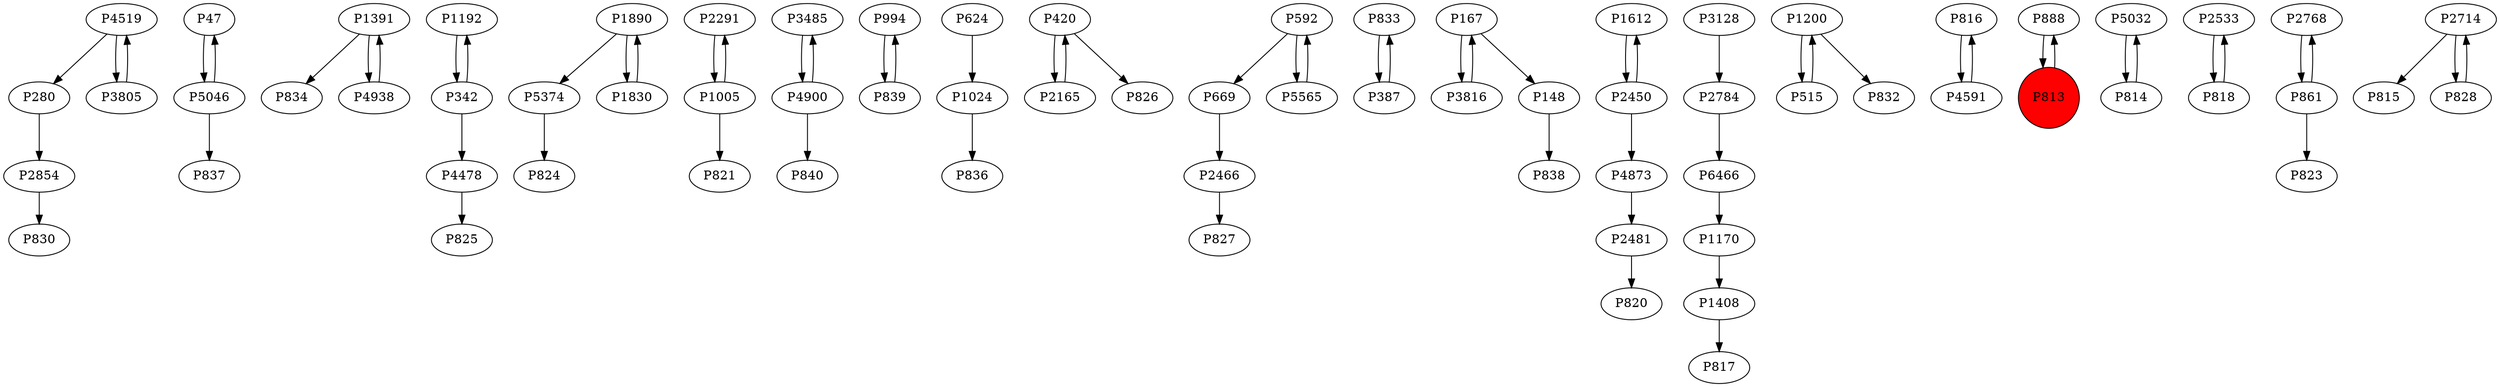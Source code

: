digraph {
	P280 -> P2854
	P47 -> P5046
	P1391 -> P834
	P1192 -> P342
	P4519 -> P280
	P5374 -> P824
	P2291 -> P1005
	P3485 -> P4900
	P994 -> P839
	P1024 -> P836
	P420 -> P2165
	P592 -> P669
	P833 -> P387
	P167 -> P3816
	P1612 -> P2450
	P1170 -> P1408
	P4478 -> P825
	P1200 -> P515
	P816 -> P4591
	P342 -> P1192
	P4900 -> P840
	P420 -> P826
	P2481 -> P820
	P1005 -> P2291
	P342 -> P4478
	P2450 -> P4873
	P888 -> P813
	P5565 -> P592
	P387 -> P833
	P4519 -> P3805
	P669 -> P2466
	P2165 -> P420
	P1005 -> P821
	P1890 -> P5374
	P592 -> P5565
	P1408 -> P817
	P1200 -> P832
	P515 -> P1200
	P1391 -> P4938
	P5032 -> P814
	P2854 -> P830
	P2784 -> P6466
	P6466 -> P1170
	P5046 -> P47
	P2450 -> P1612
	P2533 -> P818
	P1830 -> P1890
	P2768 -> P861
	P2714 -> P815
	P148 -> P838
	P4873 -> P2481
	P624 -> P1024
	P861 -> P2768
	P4591 -> P816
	P861 -> P823
	P3128 -> P2784
	P1890 -> P1830
	P2466 -> P827
	P167 -> P148
	P839 -> P994
	P2714 -> P828
	P814 -> P5032
	P828 -> P2714
	P3805 -> P4519
	P3816 -> P167
	P5046 -> P837
	P4900 -> P3485
	P813 -> P888
	P818 -> P2533
	P4938 -> P1391
	P813 [shape=circle]
	P813 [style=filled]
	P813 [fillcolor=red]
}